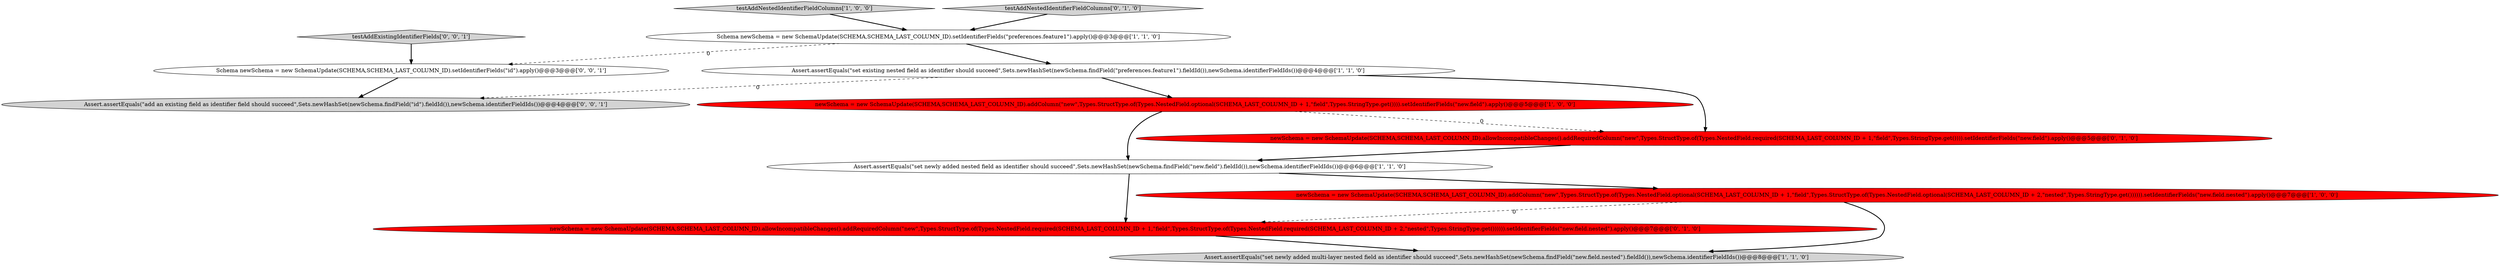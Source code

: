 digraph {
11 [style = filled, label = "testAddExistingIdentifierFields['0', '0', '1']", fillcolor = lightgray, shape = diamond image = "AAA0AAABBB3BBB"];
4 [style = filled, label = "Assert.assertEquals(\"set existing nested field as identifier should succeed\",Sets.newHashSet(newSchema.findField(\"preferences.feature1\").fieldId()),newSchema.identifierFieldIds())@@@4@@@['1', '1', '0']", fillcolor = white, shape = ellipse image = "AAA0AAABBB1BBB"];
1 [style = filled, label = "Schema newSchema = new SchemaUpdate(SCHEMA,SCHEMA_LAST_COLUMN_ID).setIdentifierFields(\"preferences.feature1\").apply()@@@3@@@['1', '1', '0']", fillcolor = white, shape = ellipse image = "AAA0AAABBB1BBB"];
10 [style = filled, label = "Schema newSchema = new SchemaUpdate(SCHEMA,SCHEMA_LAST_COLUMN_ID).setIdentifierFields(\"id\").apply()@@@3@@@['0', '0', '1']", fillcolor = white, shape = ellipse image = "AAA0AAABBB3BBB"];
12 [style = filled, label = "Assert.assertEquals(\"add an existing field as identifier field should succeed\",Sets.newHashSet(newSchema.findField(\"id\").fieldId()),newSchema.identifierFieldIds())@@@4@@@['0', '0', '1']", fillcolor = lightgray, shape = ellipse image = "AAA0AAABBB3BBB"];
5 [style = filled, label = "Assert.assertEquals(\"set newly added nested field as identifier should succeed\",Sets.newHashSet(newSchema.findField(\"new.field\").fieldId()),newSchema.identifierFieldIds())@@@6@@@['1', '1', '0']", fillcolor = white, shape = ellipse image = "AAA0AAABBB1BBB"];
9 [style = filled, label = "newSchema = new SchemaUpdate(SCHEMA,SCHEMA_LAST_COLUMN_ID).allowIncompatibleChanges().addRequiredColumn(\"new\",Types.StructType.of(Types.NestedField.required(SCHEMA_LAST_COLUMN_ID + 1,\"field\",Types.StructType.of(Types.NestedField.required(SCHEMA_LAST_COLUMN_ID + 2,\"nested\",Types.StringType.get()))))).setIdentifierFields(\"new.field.nested\").apply()@@@7@@@['0', '1', '0']", fillcolor = red, shape = ellipse image = "AAA1AAABBB2BBB"];
3 [style = filled, label = "newSchema = new SchemaUpdate(SCHEMA,SCHEMA_LAST_COLUMN_ID).addColumn(\"new\",Types.StructType.of(Types.NestedField.optional(SCHEMA_LAST_COLUMN_ID + 1,\"field\",Types.StringType.get()))).setIdentifierFields(\"new.field\").apply()@@@5@@@['1', '0', '0']", fillcolor = red, shape = ellipse image = "AAA1AAABBB1BBB"];
8 [style = filled, label = "newSchema = new SchemaUpdate(SCHEMA,SCHEMA_LAST_COLUMN_ID).allowIncompatibleChanges().addRequiredColumn(\"new\",Types.StructType.of(Types.NestedField.required(SCHEMA_LAST_COLUMN_ID + 1,\"field\",Types.StringType.get()))).setIdentifierFields(\"new.field\").apply()@@@5@@@['0', '1', '0']", fillcolor = red, shape = ellipse image = "AAA1AAABBB2BBB"];
2 [style = filled, label = "newSchema = new SchemaUpdate(SCHEMA,SCHEMA_LAST_COLUMN_ID).addColumn(\"new\",Types.StructType.of(Types.NestedField.optional(SCHEMA_LAST_COLUMN_ID + 1,\"field\",Types.StructType.of(Types.NestedField.optional(SCHEMA_LAST_COLUMN_ID + 2,\"nested\",Types.StringType.get()))))).setIdentifierFields(\"new.field.nested\").apply()@@@7@@@['1', '0', '0']", fillcolor = red, shape = ellipse image = "AAA1AAABBB1BBB"];
0 [style = filled, label = "testAddNestedIdentifierFieldColumns['1', '0', '0']", fillcolor = lightgray, shape = diamond image = "AAA0AAABBB1BBB"];
7 [style = filled, label = "testAddNestedIdentifierFieldColumns['0', '1', '0']", fillcolor = lightgray, shape = diamond image = "AAA0AAABBB2BBB"];
6 [style = filled, label = "Assert.assertEquals(\"set newly added multi-layer nested field as identifier should succeed\",Sets.newHashSet(newSchema.findField(\"new.field.nested\").fieldId()),newSchema.identifierFieldIds())@@@8@@@['1', '1', '0']", fillcolor = lightgray, shape = ellipse image = "AAA0AAABBB1BBB"];
3->8 [style = dashed, label="0"];
4->8 [style = bold, label=""];
4->3 [style = bold, label=""];
5->2 [style = bold, label=""];
1->4 [style = bold, label=""];
3->5 [style = bold, label=""];
4->12 [style = dashed, label="0"];
7->1 [style = bold, label=""];
1->10 [style = dashed, label="0"];
8->5 [style = bold, label=""];
5->9 [style = bold, label=""];
2->9 [style = dashed, label="0"];
10->12 [style = bold, label=""];
11->10 [style = bold, label=""];
2->6 [style = bold, label=""];
0->1 [style = bold, label=""];
9->6 [style = bold, label=""];
}
